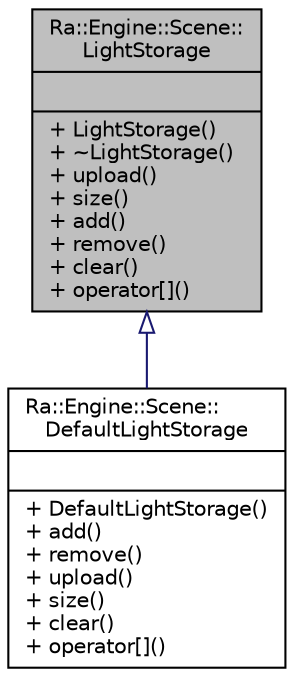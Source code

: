 digraph "Ra::Engine::Scene::LightStorage"
{
 // INTERACTIVE_SVG=YES
 // LATEX_PDF_SIZE
  edge [fontname="Helvetica",fontsize="10",labelfontname="Helvetica",labelfontsize="10"];
  node [fontname="Helvetica",fontsize="10",shape=record];
  Node1 [label="{Ra::Engine::Scene::\lLightStorage\n||+ LightStorage()\l+ ~LightStorage()\l+ upload()\l+ size()\l+ add()\l+ remove()\l+ clear()\l+ operator[]()\l}",height=0.2,width=0.4,color="black", fillcolor="grey75", style="filled", fontcolor="black",tooltip=" "];
  Node1 -> Node2 [dir="back",color="midnightblue",fontsize="10",style="solid",arrowtail="onormal",fontname="Helvetica"];
  Node2 [label="{Ra::Engine::Scene::\lDefaultLightStorage\n||+ DefaultLightStorage()\l+ add()\l+ remove()\l+ upload()\l+ size()\l+ clear()\l+ operator[]()\l}",height=0.2,width=0.4,color="black", fillcolor="white", style="filled",URL="$classRa_1_1Engine_1_1Scene_1_1DefaultLightStorage.html",tooltip=" "];
}
